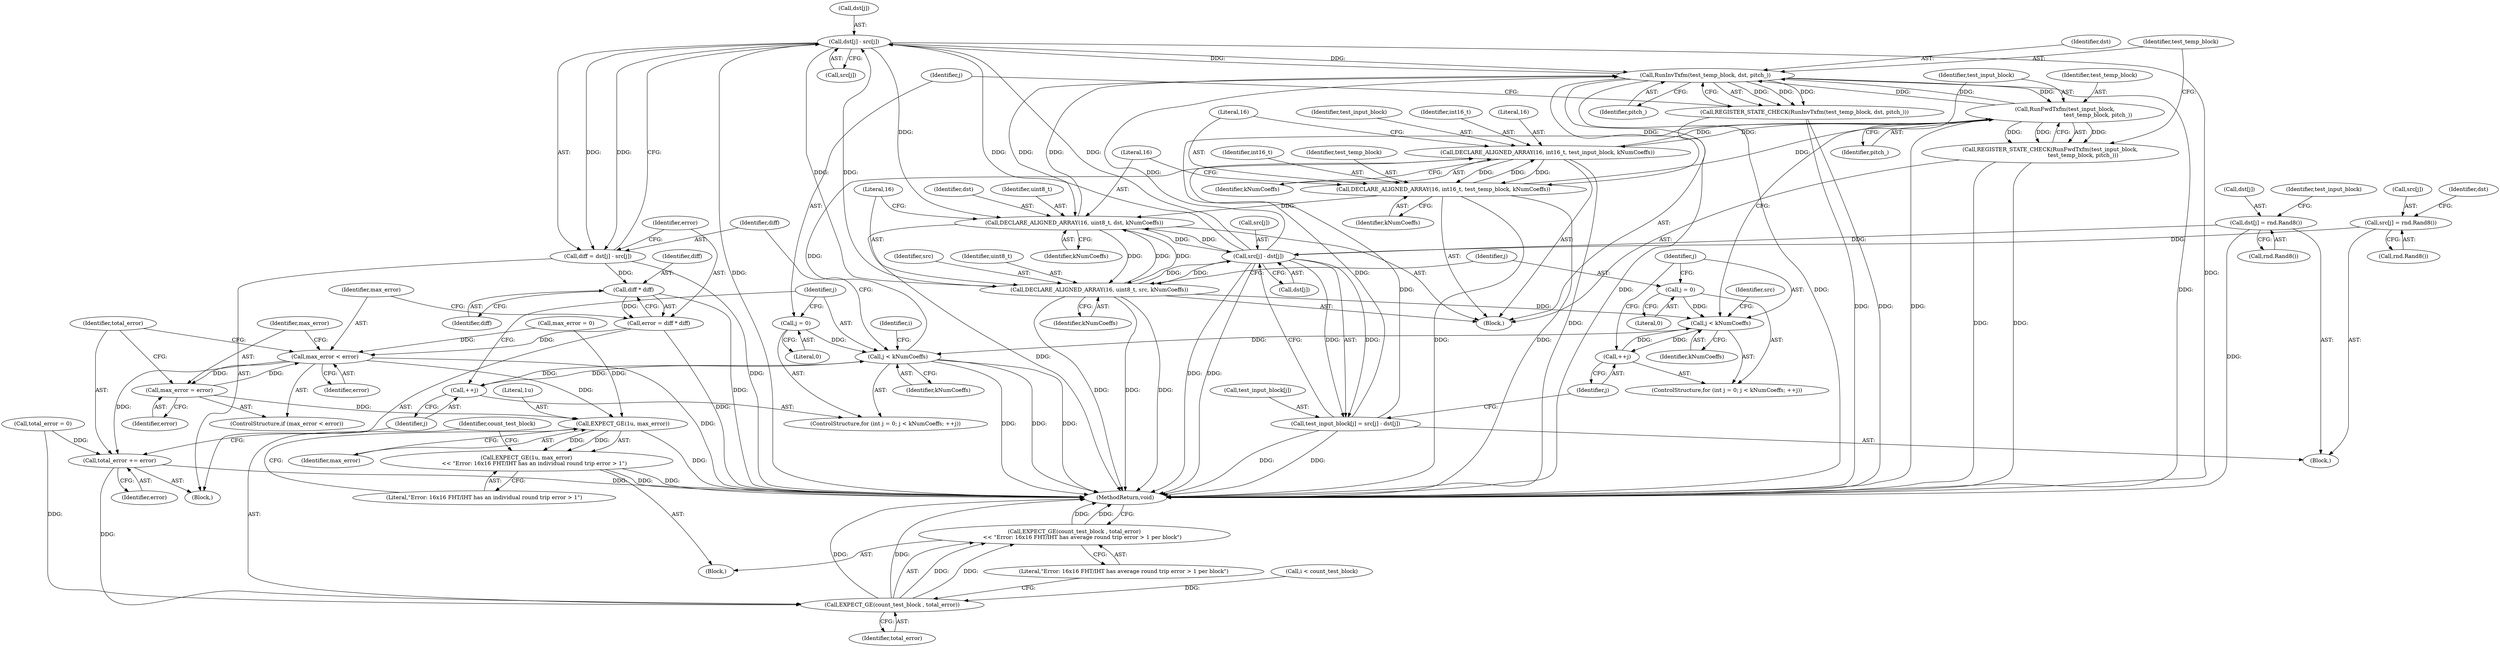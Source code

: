 digraph "1_Android_5a9753fca56f0eeb9f61e342b2fccffc364f9426_44@array" {
"1000202" [label="(Call,dst[j] - src[j])"];
"1000184" [label="(Call,RunInvTxfm(test_temp_block, dst, pitch_))"];
"1000179" [label="(Call,RunFwdTxfm(test_input_block,\n                                      test_temp_block, pitch_))"];
"1000167" [label="(Call,test_input_block[j] = src[j] - dst[j])"];
"1000171" [label="(Call,src[j] - dst[j])"];
"1000157" [label="(Call,src[j] = rnd.Rand8())"];
"1000141" [label="(Call,DECLARE_ALIGNED_ARRAY(16, uint8_t, src, kNumCoeffs))"];
"1000136" [label="(Call,DECLARE_ALIGNED_ARRAY(16, uint8_t, dst, kNumCoeffs))"];
"1000202" [label="(Call,dst[j] - src[j])"];
"1000131" [label="(Call,DECLARE_ALIGNED_ARRAY(16, int16_t, test_temp_block, kNumCoeffs))"];
"1000126" [label="(Call,DECLARE_ALIGNED_ARRAY(16, int16_t, test_input_block, kNumCoeffs))"];
"1000193" [label="(Call,j < kNumCoeffs)"];
"1000190" [label="(Call,j = 0)"];
"1000196" [label="(Call,++j)"];
"1000151" [label="(Call,j < kNumCoeffs)"];
"1000154" [label="(Call,++j)"];
"1000148" [label="(Call,j = 0)"];
"1000162" [label="(Call,dst[j] = rnd.Rand8())"];
"1000178" [label="(Call,REGISTER_STATE_CHECK(RunFwdTxfm(test_input_block,\n                                      test_temp_block, pitch_)))"];
"1000183" [label="(Call,REGISTER_STATE_CHECK(RunInvTxfm(test_temp_block, dst, pitch_)))"];
"1000200" [label="(Call,diff = dst[j] - src[j])"];
"1000212" [label="(Call,diff * diff)"];
"1000210" [label="(Call,error = diff * diff)"];
"1000216" [label="(Call,max_error < error)"];
"1000219" [label="(Call,max_error = error)"];
"1000226" [label="(Call,EXPECT_GE(1u, max_error))"];
"1000225" [label="(Call,EXPECT_GE(1u, max_error)\n         << \"Error: 16x16 FHT/IHT has an individual round trip error > 1\")"];
"1000222" [label="(Call,total_error += error)"];
"1000231" [label="(Call,EXPECT_GE(count_test_block , total_error))"];
"1000230" [label="(Call,EXPECT_GE(count_test_block , total_error)\n         << \"Error: 16x16 FHT/IHT has average round trip error > 1 per block\")"];
"1000161" [label="(Call,rnd.Rand8())"];
"1000191" [label="(Identifier,j)"];
"1000149" [label="(Identifier,j)"];
"1000217" [label="(Identifier,max_error)"];
"1000153" [label="(Identifier,kNumCoeffs)"];
"1000180" [label="(Identifier,test_input_block)"];
"1000194" [label="(Identifier,j)"];
"1000198" [label="(Block,)"];
"1000146" [label="(ControlStructure,for (int j = 0; j < kNumCoeffs; ++j))"];
"1000144" [label="(Identifier,src)"];
"1000150" [label="(Literal,0)"];
"1000228" [label="(Identifier,max_error)"];
"1000145" [label="(Identifier,kNumCoeffs)"];
"1000154" [label="(Call,++j)"];
"1000181" [label="(Identifier,test_temp_block)"];
"1000190" [label="(Call,j = 0)"];
"1000151" [label="(Call,j < kNumCoeffs)"];
"1000126" [label="(Call,DECLARE_ALIGNED_ARRAY(16, int16_t, test_input_block, kNumCoeffs))"];
"1000206" [label="(Call,src[j])"];
"1000132" [label="(Literal,16)"];
"1000139" [label="(Identifier,dst)"];
"1000133" [label="(Identifier,int16_t)"];
"1000213" [label="(Identifier,diff)"];
"1000137" [label="(Literal,16)"];
"1000227" [label="(Literal,1u)"];
"1000159" [label="(Identifier,src)"];
"1000183" [label="(Call,REGISTER_STATE_CHECK(RunInvTxfm(test_temp_block, dst, pitch_)))"];
"1000141" [label="(Call,DECLARE_ALIGNED_ARRAY(16, uint8_t, src, kNumCoeffs))"];
"1000202" [label="(Call,dst[j] - src[j])"];
"1000193" [label="(Call,j < kNumCoeffs)"];
"1000216" [label="(Call,max_error < error)"];
"1000219" [label="(Call,max_error = error)"];
"1000156" [label="(Block,)"];
"1000127" [label="(Literal,16)"];
"1000224" [label="(Identifier,error)"];
"1000167" [label="(Call,test_input_block[j] = src[j] - dst[j])"];
"1000188" [label="(ControlStructure,for (int j = 0; j < kNumCoeffs; ++j))"];
"1000124" [label="(Identifier,i)"];
"1000192" [label="(Literal,0)"];
"1000226" [label="(Call,EXPECT_GE(1u, max_error))"];
"1000185" [label="(Identifier,test_temp_block)"];
"1000120" [label="(Call,i < count_test_block)"];
"1000171" [label="(Call,src[j] - dst[j])"];
"1000215" [label="(ControlStructure,if (max_error < error))"];
"1000230" [label="(Call,EXPECT_GE(count_test_block , total_error)\n         << \"Error: 16x16 FHT/IHT has average round trip error > 1 per block\")"];
"1000101" [label="(Block,)"];
"1000175" [label="(Call,dst[j])"];
"1000166" [label="(Call,rnd.Rand8())"];
"1000212" [label="(Call,diff * diff)"];
"1000196" [label="(Call,++j)"];
"1000225" [label="(Call,EXPECT_GE(1u, max_error)\n         << \"Error: 16x16 FHT/IHT has an individual round trip error > 1\")"];
"1000125" [label="(Block,)"];
"1000195" [label="(Identifier,kNumCoeffs)"];
"1000234" [label="(Literal,\"Error: 16x16 FHT/IHT has average round trip error > 1 per block\")"];
"1000182" [label="(Identifier,pitch_)"];
"1000223" [label="(Identifier,total_error)"];
"1000218" [label="(Identifier,error)"];
"1000179" [label="(Call,RunFwdTxfm(test_input_block,\n                                      test_temp_block, pitch_))"];
"1000214" [label="(Identifier,diff)"];
"1000221" [label="(Identifier,error)"];
"1000129" [label="(Identifier,test_input_block)"];
"1000187" [label="(Identifier,pitch_)"];
"1000162" [label="(Call,dst[j] = rnd.Rand8())"];
"1000148" [label="(Call,j = 0)"];
"1000184" [label="(Call,RunInvTxfm(test_temp_block, dst, pitch_))"];
"1000211" [label="(Identifier,error)"];
"1000231" [label="(Call,EXPECT_GE(count_test_block , total_error))"];
"1000142" [label="(Literal,16)"];
"1000169" [label="(Identifier,test_input_block)"];
"1000233" [label="(Identifier,total_error)"];
"1000143" [label="(Identifier,uint8_t)"];
"1000128" [label="(Identifier,int16_t)"];
"1000235" [label="(MethodReturn,void)"];
"1000186" [label="(Identifier,dst)"];
"1000135" [label="(Identifier,kNumCoeffs)"];
"1000232" [label="(Identifier,count_test_block)"];
"1000197" [label="(Identifier,j)"];
"1000164" [label="(Identifier,dst)"];
"1000138" [label="(Identifier,uint8_t)"];
"1000210" [label="(Call,error = diff * diff)"];
"1000104" [label="(Call,max_error = 0)"];
"1000229" [label="(Literal,\"Error: 16x16 FHT/IHT has an individual round trip error > 1\")"];
"1000155" [label="(Identifier,j)"];
"1000203" [label="(Call,dst[j])"];
"1000201" [label="(Identifier,diff)"];
"1000163" [label="(Call,dst[j])"];
"1000157" [label="(Call,src[j] = rnd.Rand8())"];
"1000136" [label="(Call,DECLARE_ALIGNED_ARRAY(16, uint8_t, dst, kNumCoeffs))"];
"1000220" [label="(Identifier,max_error)"];
"1000158" [label="(Call,src[j])"];
"1000200" [label="(Call,diff = dst[j] - src[j])"];
"1000152" [label="(Identifier,j)"];
"1000178" [label="(Call,REGISTER_STATE_CHECK(RunFwdTxfm(test_input_block,\n                                      test_temp_block, pitch_)))"];
"1000130" [label="(Identifier,kNumCoeffs)"];
"1000108" [label="(Call,total_error = 0)"];
"1000140" [label="(Identifier,kNumCoeffs)"];
"1000134" [label="(Identifier,test_temp_block)"];
"1000168" [label="(Call,test_input_block[j])"];
"1000172" [label="(Call,src[j])"];
"1000222" [label="(Call,total_error += error)"];
"1000131" [label="(Call,DECLARE_ALIGNED_ARRAY(16, int16_t, test_temp_block, kNumCoeffs))"];
"1000202" -> "1000200"  [label="AST: "];
"1000202" -> "1000206"  [label="CFG: "];
"1000203" -> "1000202"  [label="AST: "];
"1000206" -> "1000202"  [label="AST: "];
"1000200" -> "1000202"  [label="CFG: "];
"1000202" -> "1000235"  [label="DDG: "];
"1000202" -> "1000235"  [label="DDG: "];
"1000202" -> "1000136"  [label="DDG: "];
"1000202" -> "1000141"  [label="DDG: "];
"1000202" -> "1000184"  [label="DDG: "];
"1000202" -> "1000200"  [label="DDG: "];
"1000202" -> "1000200"  [label="DDG: "];
"1000184" -> "1000202"  [label="DDG: "];
"1000171" -> "1000202"  [label="DDG: "];
"1000171" -> "1000202"  [label="DDG: "];
"1000141" -> "1000202"  [label="DDG: "];
"1000184" -> "1000183"  [label="AST: "];
"1000184" -> "1000187"  [label="CFG: "];
"1000185" -> "1000184"  [label="AST: "];
"1000186" -> "1000184"  [label="AST: "];
"1000187" -> "1000184"  [label="AST: "];
"1000183" -> "1000184"  [label="CFG: "];
"1000184" -> "1000235"  [label="DDG: "];
"1000184" -> "1000235"  [label="DDG: "];
"1000184" -> "1000235"  [label="DDG: "];
"1000184" -> "1000131"  [label="DDG: "];
"1000184" -> "1000136"  [label="DDG: "];
"1000184" -> "1000179"  [label="DDG: "];
"1000184" -> "1000183"  [label="DDG: "];
"1000184" -> "1000183"  [label="DDG: "];
"1000184" -> "1000183"  [label="DDG: "];
"1000179" -> "1000184"  [label="DDG: "];
"1000179" -> "1000184"  [label="DDG: "];
"1000136" -> "1000184"  [label="DDG: "];
"1000171" -> "1000184"  [label="DDG: "];
"1000179" -> "1000178"  [label="AST: "];
"1000179" -> "1000182"  [label="CFG: "];
"1000180" -> "1000179"  [label="AST: "];
"1000181" -> "1000179"  [label="AST: "];
"1000182" -> "1000179"  [label="AST: "];
"1000178" -> "1000179"  [label="CFG: "];
"1000179" -> "1000235"  [label="DDG: "];
"1000179" -> "1000126"  [label="DDG: "];
"1000179" -> "1000178"  [label="DDG: "];
"1000179" -> "1000178"  [label="DDG: "];
"1000179" -> "1000178"  [label="DDG: "];
"1000167" -> "1000179"  [label="DDG: "];
"1000126" -> "1000179"  [label="DDG: "];
"1000131" -> "1000179"  [label="DDG: "];
"1000167" -> "1000156"  [label="AST: "];
"1000167" -> "1000171"  [label="CFG: "];
"1000168" -> "1000167"  [label="AST: "];
"1000171" -> "1000167"  [label="AST: "];
"1000155" -> "1000167"  [label="CFG: "];
"1000167" -> "1000235"  [label="DDG: "];
"1000167" -> "1000235"  [label="DDG: "];
"1000167" -> "1000126"  [label="DDG: "];
"1000171" -> "1000167"  [label="DDG: "];
"1000171" -> "1000167"  [label="DDG: "];
"1000171" -> "1000175"  [label="CFG: "];
"1000172" -> "1000171"  [label="AST: "];
"1000175" -> "1000171"  [label="AST: "];
"1000171" -> "1000235"  [label="DDG: "];
"1000171" -> "1000235"  [label="DDG: "];
"1000171" -> "1000136"  [label="DDG: "];
"1000171" -> "1000141"  [label="DDG: "];
"1000157" -> "1000171"  [label="DDG: "];
"1000141" -> "1000171"  [label="DDG: "];
"1000136" -> "1000171"  [label="DDG: "];
"1000162" -> "1000171"  [label="DDG: "];
"1000157" -> "1000156"  [label="AST: "];
"1000157" -> "1000161"  [label="CFG: "];
"1000158" -> "1000157"  [label="AST: "];
"1000161" -> "1000157"  [label="AST: "];
"1000164" -> "1000157"  [label="CFG: "];
"1000141" -> "1000125"  [label="AST: "];
"1000141" -> "1000145"  [label="CFG: "];
"1000142" -> "1000141"  [label="AST: "];
"1000143" -> "1000141"  [label="AST: "];
"1000144" -> "1000141"  [label="AST: "];
"1000145" -> "1000141"  [label="AST: "];
"1000149" -> "1000141"  [label="CFG: "];
"1000141" -> "1000235"  [label="DDG: "];
"1000141" -> "1000235"  [label="DDG: "];
"1000141" -> "1000235"  [label="DDG: "];
"1000141" -> "1000136"  [label="DDG: "];
"1000136" -> "1000141"  [label="DDG: "];
"1000136" -> "1000141"  [label="DDG: "];
"1000141" -> "1000151"  [label="DDG: "];
"1000136" -> "1000125"  [label="AST: "];
"1000136" -> "1000140"  [label="CFG: "];
"1000137" -> "1000136"  [label="AST: "];
"1000138" -> "1000136"  [label="AST: "];
"1000139" -> "1000136"  [label="AST: "];
"1000140" -> "1000136"  [label="AST: "];
"1000142" -> "1000136"  [label="CFG: "];
"1000136" -> "1000235"  [label="DDG: "];
"1000131" -> "1000136"  [label="DDG: "];
"1000131" -> "1000125"  [label="AST: "];
"1000131" -> "1000135"  [label="CFG: "];
"1000132" -> "1000131"  [label="AST: "];
"1000133" -> "1000131"  [label="AST: "];
"1000134" -> "1000131"  [label="AST: "];
"1000135" -> "1000131"  [label="AST: "];
"1000137" -> "1000131"  [label="CFG: "];
"1000131" -> "1000235"  [label="DDG: "];
"1000131" -> "1000235"  [label="DDG: "];
"1000131" -> "1000126"  [label="DDG: "];
"1000126" -> "1000131"  [label="DDG: "];
"1000126" -> "1000131"  [label="DDG: "];
"1000126" -> "1000125"  [label="AST: "];
"1000126" -> "1000130"  [label="CFG: "];
"1000127" -> "1000126"  [label="AST: "];
"1000128" -> "1000126"  [label="AST: "];
"1000129" -> "1000126"  [label="AST: "];
"1000130" -> "1000126"  [label="AST: "];
"1000132" -> "1000126"  [label="CFG: "];
"1000126" -> "1000235"  [label="DDG: "];
"1000193" -> "1000126"  [label="DDG: "];
"1000193" -> "1000188"  [label="AST: "];
"1000193" -> "1000195"  [label="CFG: "];
"1000194" -> "1000193"  [label="AST: "];
"1000195" -> "1000193"  [label="AST: "];
"1000201" -> "1000193"  [label="CFG: "];
"1000124" -> "1000193"  [label="CFG: "];
"1000193" -> "1000235"  [label="DDG: "];
"1000193" -> "1000235"  [label="DDG: "];
"1000193" -> "1000235"  [label="DDG: "];
"1000190" -> "1000193"  [label="DDG: "];
"1000196" -> "1000193"  [label="DDG: "];
"1000151" -> "1000193"  [label="DDG: "];
"1000193" -> "1000196"  [label="DDG: "];
"1000190" -> "1000188"  [label="AST: "];
"1000190" -> "1000192"  [label="CFG: "];
"1000191" -> "1000190"  [label="AST: "];
"1000192" -> "1000190"  [label="AST: "];
"1000194" -> "1000190"  [label="CFG: "];
"1000196" -> "1000188"  [label="AST: "];
"1000196" -> "1000197"  [label="CFG: "];
"1000197" -> "1000196"  [label="AST: "];
"1000194" -> "1000196"  [label="CFG: "];
"1000151" -> "1000146"  [label="AST: "];
"1000151" -> "1000153"  [label="CFG: "];
"1000152" -> "1000151"  [label="AST: "];
"1000153" -> "1000151"  [label="AST: "];
"1000159" -> "1000151"  [label="CFG: "];
"1000180" -> "1000151"  [label="CFG: "];
"1000154" -> "1000151"  [label="DDG: "];
"1000148" -> "1000151"  [label="DDG: "];
"1000151" -> "1000154"  [label="DDG: "];
"1000154" -> "1000146"  [label="AST: "];
"1000154" -> "1000155"  [label="CFG: "];
"1000155" -> "1000154"  [label="AST: "];
"1000152" -> "1000154"  [label="CFG: "];
"1000148" -> "1000146"  [label="AST: "];
"1000148" -> "1000150"  [label="CFG: "];
"1000149" -> "1000148"  [label="AST: "];
"1000150" -> "1000148"  [label="AST: "];
"1000152" -> "1000148"  [label="CFG: "];
"1000162" -> "1000156"  [label="AST: "];
"1000162" -> "1000166"  [label="CFG: "];
"1000163" -> "1000162"  [label="AST: "];
"1000166" -> "1000162"  [label="AST: "];
"1000169" -> "1000162"  [label="CFG: "];
"1000162" -> "1000235"  [label="DDG: "];
"1000178" -> "1000125"  [label="AST: "];
"1000185" -> "1000178"  [label="CFG: "];
"1000178" -> "1000235"  [label="DDG: "];
"1000178" -> "1000235"  [label="DDG: "];
"1000183" -> "1000125"  [label="AST: "];
"1000191" -> "1000183"  [label="CFG: "];
"1000183" -> "1000235"  [label="DDG: "];
"1000183" -> "1000235"  [label="DDG: "];
"1000200" -> "1000198"  [label="AST: "];
"1000201" -> "1000200"  [label="AST: "];
"1000211" -> "1000200"  [label="CFG: "];
"1000200" -> "1000235"  [label="DDG: "];
"1000200" -> "1000212"  [label="DDG: "];
"1000212" -> "1000210"  [label="AST: "];
"1000212" -> "1000214"  [label="CFG: "];
"1000213" -> "1000212"  [label="AST: "];
"1000214" -> "1000212"  [label="AST: "];
"1000210" -> "1000212"  [label="CFG: "];
"1000212" -> "1000235"  [label="DDG: "];
"1000212" -> "1000210"  [label="DDG: "];
"1000210" -> "1000198"  [label="AST: "];
"1000211" -> "1000210"  [label="AST: "];
"1000217" -> "1000210"  [label="CFG: "];
"1000210" -> "1000235"  [label="DDG: "];
"1000210" -> "1000216"  [label="DDG: "];
"1000216" -> "1000215"  [label="AST: "];
"1000216" -> "1000218"  [label="CFG: "];
"1000217" -> "1000216"  [label="AST: "];
"1000218" -> "1000216"  [label="AST: "];
"1000220" -> "1000216"  [label="CFG: "];
"1000223" -> "1000216"  [label="CFG: "];
"1000216" -> "1000235"  [label="DDG: "];
"1000104" -> "1000216"  [label="DDG: "];
"1000219" -> "1000216"  [label="DDG: "];
"1000216" -> "1000219"  [label="DDG: "];
"1000216" -> "1000222"  [label="DDG: "];
"1000216" -> "1000226"  [label="DDG: "];
"1000219" -> "1000215"  [label="AST: "];
"1000219" -> "1000221"  [label="CFG: "];
"1000220" -> "1000219"  [label="AST: "];
"1000221" -> "1000219"  [label="AST: "];
"1000223" -> "1000219"  [label="CFG: "];
"1000219" -> "1000226"  [label="DDG: "];
"1000226" -> "1000225"  [label="AST: "];
"1000226" -> "1000228"  [label="CFG: "];
"1000227" -> "1000226"  [label="AST: "];
"1000228" -> "1000226"  [label="AST: "];
"1000229" -> "1000226"  [label="CFG: "];
"1000226" -> "1000235"  [label="DDG: "];
"1000226" -> "1000225"  [label="DDG: "];
"1000226" -> "1000225"  [label="DDG: "];
"1000104" -> "1000226"  [label="DDG: "];
"1000225" -> "1000101"  [label="AST: "];
"1000225" -> "1000229"  [label="CFG: "];
"1000229" -> "1000225"  [label="AST: "];
"1000232" -> "1000225"  [label="CFG: "];
"1000225" -> "1000235"  [label="DDG: "];
"1000225" -> "1000235"  [label="DDG: "];
"1000222" -> "1000198"  [label="AST: "];
"1000222" -> "1000224"  [label="CFG: "];
"1000223" -> "1000222"  [label="AST: "];
"1000224" -> "1000222"  [label="AST: "];
"1000197" -> "1000222"  [label="CFG: "];
"1000222" -> "1000235"  [label="DDG: "];
"1000108" -> "1000222"  [label="DDG: "];
"1000222" -> "1000231"  [label="DDG: "];
"1000231" -> "1000230"  [label="AST: "];
"1000231" -> "1000233"  [label="CFG: "];
"1000232" -> "1000231"  [label="AST: "];
"1000233" -> "1000231"  [label="AST: "];
"1000234" -> "1000231"  [label="CFG: "];
"1000231" -> "1000235"  [label="DDG: "];
"1000231" -> "1000235"  [label="DDG: "];
"1000231" -> "1000230"  [label="DDG: "];
"1000231" -> "1000230"  [label="DDG: "];
"1000120" -> "1000231"  [label="DDG: "];
"1000108" -> "1000231"  [label="DDG: "];
"1000230" -> "1000101"  [label="AST: "];
"1000230" -> "1000234"  [label="CFG: "];
"1000234" -> "1000230"  [label="AST: "];
"1000235" -> "1000230"  [label="CFG: "];
"1000230" -> "1000235"  [label="DDG: "];
"1000230" -> "1000235"  [label="DDG: "];
}
